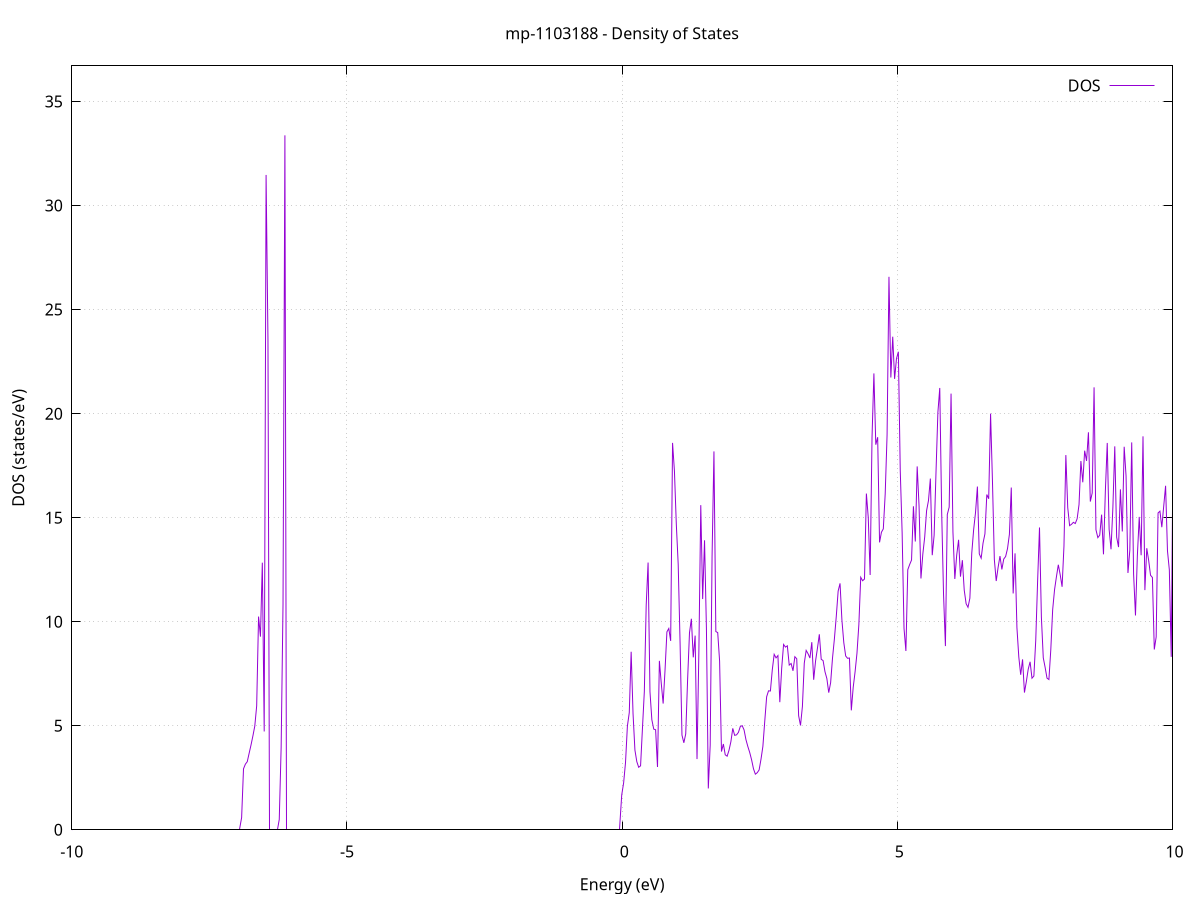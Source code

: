 set title 'mp-1103188 - Density of States'
set xlabel 'Energy (eV)'
set ylabel 'DOS (states/eV)'
set grid
set xrange [-10:10]
set yrange [0:36.714]
set xzeroaxis lt -1
set terminal png size 800,600
set output 'mp-1103188_dos_gnuplot.png'
plot '-' using 1:2 with lines title 'DOS'
-46.885100 0.000000
-46.850900 0.000000
-46.816700 0.000000
-46.782500 0.000000
-46.748400 0.000000
-46.714200 0.000000
-46.680000 0.000000
-46.645800 0.000000
-46.611600 0.000000
-46.577400 0.000000
-46.543200 0.000000
-46.509000 0.000000
-46.474800 0.000000
-46.440600 0.000000
-46.406400 0.000000
-46.372200 0.000000
-46.338000 0.000000
-46.303800 0.000000
-46.269700 0.000000
-46.235500 0.000000
-46.201300 0.000000
-46.167100 0.000000
-46.132900 0.000000
-46.098700 0.000000
-46.064500 0.000000
-46.030300 0.000000
-45.996100 0.000000
-45.961900 0.000000
-45.927700 0.000000
-45.893500 0.000000
-45.859300 0.000000
-45.825200 0.000000
-45.791000 0.000000
-45.756800 0.000000
-45.722600 0.000000
-45.688400 0.000000
-45.654200 0.000000
-45.620000 0.000000
-45.585800 0.000000
-45.551600 0.000000
-45.517400 0.000000
-45.483200 0.000000
-45.449000 0.000000
-45.414800 0.000000
-45.380700 0.000000
-45.346500 0.000000
-45.312300 0.000000
-45.278100 0.000000
-45.243900 0.000000
-45.209700 0.000000
-45.175500 0.000000
-45.141300 0.000000
-45.107100 0.000000
-45.072900 0.000000
-45.038700 0.000000
-45.004500 0.000000
-44.970300 0.000000
-44.936200 0.000000
-44.902000 0.000000
-44.867800 0.000000
-44.833600 0.000000
-44.799400 0.000000
-44.765200 0.000000
-44.731000 0.000000
-44.696800 0.000000
-44.662600 0.000000
-44.628400 0.000000
-44.594200 0.000000
-44.560000 0.000000
-44.525800 0.000000
-44.491600 0.000000
-44.457500 0.000000
-44.423300 0.000000
-44.389100 0.000000
-44.354900 0.000000
-44.320700 0.000000
-44.286500 0.000000
-44.252300 0.000000
-44.218100 0.000000
-44.183900 0.000000
-44.149700 0.000000
-44.115500 0.000000
-44.081300 0.000000
-44.047100 0.000000
-44.013000 0.000000
-43.978800 0.000000
-43.944600 0.000000
-43.910400 0.000000
-43.876200 0.000000
-43.842000 0.000000
-43.807800 0.000000
-43.773600 0.000000
-43.739400 0.000000
-43.705200 0.000000
-43.671000 0.000000
-43.636800 0.000000
-43.602600 0.000000
-43.568500 0.000000
-43.534300 0.000000
-43.500100 0.000000
-43.465900 0.000000
-43.431700 0.000000
-43.397500 0.000000
-43.363300 119.561900
-43.329100 68.329600
-43.294900 0.000000
-43.260700 0.000000
-43.226500 0.000000
-43.192300 0.000000
-43.158100 24.226200
-43.123900 31.358000
-43.089800 51.498300
-43.055600 0.000000
-43.021400 0.000000
-42.987200 62.191600
-42.953000 32.911100
-42.918800 25.164400
-42.884600 0.000000
-42.850400 0.000000
-42.816200 0.000000
-42.782000 0.000000
-42.747800 0.000000
-42.713600 0.000000
-42.679400 0.000000
-42.645300 0.000000
-42.611100 0.000000
-42.576900 0.000000
-42.542700 0.000000
-42.508500 0.000000
-42.474300 0.000000
-42.440100 0.000000
-42.405900 0.000000
-42.371700 0.000000
-42.337500 0.000000
-42.303300 0.000000
-42.269100 0.000000
-42.234900 0.000000
-42.200800 0.000000
-42.166600 0.000000
-42.132400 0.000000
-42.098200 0.000000
-42.064000 0.000000
-42.029800 0.000000
-41.995600 0.000000
-41.961400 0.000000
-41.927200 0.000000
-41.893000 0.000000
-41.858800 0.000000
-41.824600 0.000000
-41.790400 0.000000
-41.756300 0.000000
-41.722100 0.000000
-41.687900 0.000000
-41.653700 0.000000
-41.619500 0.000000
-41.585300 0.000000
-41.551100 0.000000
-41.516900 0.000000
-41.482700 0.000000
-41.448500 0.000000
-41.414300 0.000000
-41.380100 0.000000
-41.345900 0.000000
-41.311700 0.000000
-41.277600 0.000000
-41.243400 0.000000
-41.209200 0.000000
-41.175000 0.000000
-41.140800 0.000000
-41.106600 0.000000
-41.072400 0.000000
-41.038200 0.000000
-41.004000 0.000000
-40.969800 0.000000
-40.935600 0.000000
-40.901400 0.000000
-40.867200 0.000000
-40.833100 0.000000
-40.798900 0.000000
-40.764700 0.000000
-40.730500 0.000000
-40.696300 0.000000
-40.662100 0.000000
-40.627900 0.000000
-40.593700 0.000000
-40.559500 0.000000
-40.525300 0.000000
-40.491100 0.000000
-40.456900 0.000000
-40.422700 0.000000
-40.388600 0.000000
-40.354400 0.000000
-40.320200 0.000000
-40.286000 0.000000
-40.251800 0.000000
-40.217600 0.000000
-40.183400 0.000000
-40.149200 0.000000
-40.115000 0.000000
-40.080800 0.000000
-40.046600 0.000000
-40.012400 0.000000
-39.978200 0.000000
-39.944100 0.000000
-39.909900 0.000000
-39.875700 0.000000
-39.841500 0.000000
-39.807300 0.000000
-39.773100 0.000000
-39.738900 0.000000
-39.704700 0.000000
-39.670500 0.000000
-39.636300 0.000000
-39.602100 0.000000
-39.567900 0.000000
-39.533700 0.000000
-39.499500 0.000000
-39.465400 0.000000
-39.431200 0.000000
-39.397000 0.000000
-39.362800 0.000000
-39.328600 0.000000
-39.294400 0.000000
-39.260200 0.000000
-39.226000 0.000000
-39.191800 0.000000
-39.157600 0.000000
-39.123400 0.000000
-39.089200 0.000000
-39.055000 0.000000
-39.020900 0.000000
-38.986700 0.000000
-38.952500 0.000000
-38.918300 0.000000
-38.884100 0.000000
-38.849900 0.000000
-38.815700 0.000000
-38.781500 0.000000
-38.747300 0.000000
-38.713100 0.000000
-38.678900 0.000000
-38.644700 0.000000
-38.610500 0.000000
-38.576400 0.000000
-38.542200 0.000000
-38.508000 0.000000
-38.473800 0.000000
-38.439600 0.000000
-38.405400 0.000000
-38.371200 0.000000
-38.337000 0.000000
-38.302800 0.000000
-38.268600 0.000000
-38.234400 0.000000
-38.200200 0.000000
-38.166000 0.000000
-38.131900 0.000000
-38.097700 0.000000
-38.063500 0.000000
-38.029300 0.000000
-37.995100 0.000000
-37.960900 0.000000
-37.926700 0.000000
-37.892500 0.000000
-37.858300 0.000000
-37.824100 0.000000
-37.789900 0.000000
-37.755700 0.000000
-37.721500 0.000000
-37.687300 0.000000
-37.653200 0.000000
-37.619000 0.000000
-37.584800 0.000000
-37.550600 0.000000
-37.516400 0.000000
-37.482200 0.000000
-37.448000 0.000000
-37.413800 0.000000
-37.379600 0.000000
-37.345400 0.000000
-37.311200 0.000000
-37.277000 0.000000
-37.242800 0.000000
-37.208700 0.000000
-37.174500 0.000000
-37.140300 0.000000
-37.106100 0.000000
-37.071900 0.000000
-37.037700 0.000000
-37.003500 0.000000
-36.969300 0.000000
-36.935100 0.000000
-36.900900 0.000000
-36.866700 0.000000
-36.832500 0.000000
-36.798300 0.000000
-36.764200 0.000000
-36.730000 0.000000
-36.695800 0.000000
-36.661600 0.000000
-36.627400 0.000000
-36.593200 0.000000
-36.559000 0.000000
-36.524800 0.000000
-36.490600 0.000000
-36.456400 0.000000
-36.422200 0.000000
-36.388000 0.000000
-36.353800 0.000000
-36.319700 0.000000
-36.285500 0.000000
-36.251300 0.000000
-36.217100 0.000000
-36.182900 0.000000
-36.148700 0.000000
-36.114500 0.000000
-36.080300 0.000000
-36.046100 0.000000
-36.011900 0.000000
-35.977700 0.000000
-35.943500 0.000000
-35.909300 0.000000
-35.875100 0.000000
-35.841000 0.000000
-35.806800 0.000000
-35.772600 0.000000
-35.738400 0.000000
-35.704200 0.000000
-35.670000 0.000000
-35.635800 0.000000
-35.601600 0.000000
-35.567400 0.000000
-35.533200 0.000000
-35.499000 0.000000
-35.464800 0.000000
-35.430600 0.000000
-35.396500 0.000000
-35.362300 0.000000
-35.328100 0.000000
-35.293900 0.000000
-35.259700 0.000000
-35.225500 0.000000
-35.191300 0.000000
-35.157100 0.000000
-35.122900 0.000000
-35.088700 0.000000
-35.054500 0.000000
-35.020300 0.000000
-34.986100 0.000000
-34.952000 0.000000
-34.917800 0.000000
-34.883600 0.000000
-34.849400 0.000000
-34.815200 0.000000
-34.781000 0.000000
-34.746800 0.000000
-34.712600 0.000000
-34.678400 0.000000
-34.644200 0.000000
-34.610000 0.000000
-34.575800 0.000000
-34.541600 0.000000
-34.507500 0.000000
-34.473300 0.000000
-34.439100 0.000000
-34.404900 0.000000
-34.370700 0.000000
-34.336500 0.000000
-34.302300 0.000000
-34.268100 0.000000
-34.233900 0.000000
-34.199700 0.000000
-34.165500 0.000000
-34.131300 0.000000
-34.097100 0.000000
-34.062900 0.000000
-34.028800 0.000000
-33.994600 0.000000
-33.960400 0.000000
-33.926200 0.000000
-33.892000 0.000000
-33.857800 0.000000
-33.823600 0.000000
-33.789400 0.000000
-33.755200 0.000000
-33.721000 0.000000
-33.686800 0.000000
-33.652600 0.000000
-33.618400 0.000000
-33.584300 0.000000
-33.550100 0.000000
-33.515900 0.000000
-33.481700 0.000000
-33.447500 0.000000
-33.413300 0.000000
-33.379100 0.000000
-33.344900 0.000000
-33.310700 0.000000
-33.276500 0.000000
-33.242300 0.000000
-33.208100 0.000000
-33.173900 0.000000
-33.139800 0.000000
-33.105600 0.000000
-33.071400 0.000000
-33.037200 0.000000
-33.003000 0.000000
-32.968800 0.000000
-32.934600 0.000000
-32.900400 0.000000
-32.866200 0.000000
-32.832000 0.000000
-32.797800 0.000000
-32.763600 0.000000
-32.729400 0.000000
-32.695200 0.000000
-32.661100 0.000000
-32.626900 0.000000
-32.592700 0.000000
-32.558500 0.000000
-32.524300 0.000000
-32.490100 0.000000
-32.455900 0.000000
-32.421700 0.000000
-32.387500 0.000000
-32.353300 0.000000
-32.319100 0.000000
-32.284900 0.000000
-32.250700 0.000000
-32.216600 0.000000
-32.182400 0.000000
-32.148200 0.000000
-32.114000 0.000000
-32.079800 0.000000
-32.045600 0.000000
-32.011400 0.000000
-31.977200 0.000000
-31.943000 0.000000
-31.908800 0.000000
-31.874600 0.000000
-31.840400 0.000000
-31.806200 0.000000
-31.772100 0.000000
-31.737900 0.000000
-31.703700 0.000000
-31.669500 0.000000
-31.635300 0.000000
-31.601100 0.000000
-31.566900 0.000000
-31.532700 0.000000
-31.498500 0.000000
-31.464300 0.000000
-31.430100 0.000000
-31.395900 0.000000
-31.361700 0.000000
-31.327600 0.000000
-31.293400 0.000000
-31.259200 0.000000
-31.225000 0.000000
-31.190800 0.000000
-31.156600 0.000000
-31.122400 0.000000
-31.088200 0.000000
-31.054000 0.000000
-31.019800 0.000000
-30.985600 0.000000
-30.951400 0.000000
-30.917200 0.000000
-30.883000 0.000000
-30.848900 0.000000
-30.814700 0.000000
-30.780500 0.000000
-30.746300 0.000000
-30.712100 0.000000
-30.677900 0.000000
-30.643700 0.000000
-30.609500 0.000000
-30.575300 0.000000
-30.541100 0.000000
-30.506900 0.000000
-30.472700 0.000000
-30.438500 0.000000
-30.404400 0.000000
-30.370200 0.000000
-30.336000 0.000000
-30.301800 0.000000
-30.267600 0.000000
-30.233400 0.000000
-30.199200 0.000000
-30.165000 0.000000
-30.130800 0.000000
-30.096600 0.000000
-30.062400 0.000000
-30.028200 0.000000
-29.994000 0.000000
-29.959900 0.000000
-29.925700 0.000000
-29.891500 0.000000
-29.857300 0.000000
-29.823100 0.000000
-29.788900 0.000000
-29.754700 0.000000
-29.720500 0.000000
-29.686300 0.000000
-29.652100 0.000000
-29.617900 0.000000
-29.583700 0.000000
-29.549500 0.000000
-29.515400 0.000000
-29.481200 0.000000
-29.447000 0.000000
-29.412800 0.000000
-29.378600 0.000000
-29.344400 0.000000
-29.310200 0.000000
-29.276000 0.000000
-29.241800 0.000000
-29.207600 0.000000
-29.173400 0.000000
-29.139200 0.000000
-29.105000 0.000000
-29.070800 0.000000
-29.036700 0.000000
-29.002500 0.000000
-28.968300 0.000000
-28.934100 0.000000
-28.899900 0.000000
-28.865700 0.000000
-28.831500 0.000000
-28.797300 0.000000
-28.763100 0.000000
-28.728900 0.000000
-28.694700 0.000000
-28.660500 0.000000
-28.626300 0.000000
-28.592200 0.000000
-28.558000 0.000000
-28.523800 0.000000
-28.489600 0.000000
-28.455400 0.000000
-28.421200 0.000000
-28.387000 0.000000
-28.352800 0.000000
-28.318600 0.000000
-28.284400 0.000000
-28.250200 0.000000
-28.216000 0.000000
-28.181800 0.000000
-28.147700 0.000000
-28.113500 0.000000
-28.079300 0.000000
-28.045100 0.000000
-28.010900 0.000000
-27.976700 0.000000
-27.942500 0.000000
-27.908300 0.000000
-27.874100 0.000000
-27.839900 0.000000
-27.805700 0.000000
-27.771500 0.000000
-27.737300 0.000000
-27.703200 0.000000
-27.669000 0.000000
-27.634800 0.000000
-27.600600 0.000000
-27.566400 0.000000
-27.532200 0.000000
-27.498000 0.000000
-27.463800 0.000000
-27.429600 0.000000
-27.395400 0.000000
-27.361200 0.000000
-27.327000 0.000000
-27.292800 0.000000
-27.258600 0.000000
-27.224500 0.000000
-27.190300 0.000000
-27.156100 0.000000
-27.121900 0.000000
-27.087700 0.000000
-27.053500 0.000000
-27.019300 0.000000
-26.985100 0.000000
-26.950900 0.000000
-26.916700 0.000000
-26.882500 0.000000
-26.848300 0.000000
-26.814100 0.000000
-26.780000 0.000000
-26.745800 0.000000
-26.711600 0.000000
-26.677400 0.000000
-26.643200 0.000000
-26.609000 0.000000
-26.574800 0.000000
-26.540600 0.000000
-26.506400 0.000000
-26.472200 0.000000
-26.438000 0.000000
-26.403800 0.000000
-26.369600 0.000000
-26.335500 0.000000
-26.301300 0.000000
-26.267100 0.000000
-26.232900 0.000000
-26.198700 0.000000
-26.164500 0.000000
-26.130300 0.000000
-26.096100 0.000000
-26.061900 0.000000
-26.027700 0.000000
-25.993500 0.000000
-25.959300 0.000000
-25.925100 0.000000
-25.891000 0.000000
-25.856800 0.000000
-25.822600 0.000000
-25.788400 0.000000
-25.754200 0.000000
-25.720000 0.000000
-25.685800 0.000000
-25.651600 0.000000
-25.617400 0.000000
-25.583200 0.000000
-25.549000 0.000000
-25.514800 0.000000
-25.480600 0.000000
-25.446400 0.000000
-25.412300 0.000000
-25.378100 0.000000
-25.343900 0.000000
-25.309700 0.000000
-25.275500 0.000000
-25.241300 0.000000
-25.207100 0.000000
-25.172900 0.000000
-25.138700 0.000000
-25.104500 0.000000
-25.070300 0.000000
-25.036100 0.000000
-25.001900 0.000000
-24.967800 0.000000
-24.933600 0.000000
-24.899400 0.000000
-24.865200 0.000000
-24.831000 0.000000
-24.796800 0.000000
-24.762600 0.000000
-24.728400 0.000000
-24.694200 0.000000
-24.660000 0.000000
-24.625800 0.000000
-24.591600 0.000000
-24.557400 0.000000
-24.523300 0.000000
-24.489100 0.000000
-24.454900 0.000000
-24.420700 0.000000
-24.386500 0.000000
-24.352300 0.000000
-24.318100 0.000000
-24.283900 0.000000
-24.249700 0.000000
-24.215500 0.000000
-24.181300 0.000000
-24.147100 0.000000
-24.112900 0.000000
-24.078800 0.000000
-24.044600 0.000000
-24.010400 0.000000
-23.976200 0.000000
-23.942000 0.000000
-23.907800 0.000000
-23.873600 0.000000
-23.839400 0.000000
-23.805200 0.000000
-23.771000 0.000000
-23.736800 0.000000
-23.702600 0.000000
-23.668400 0.000000
-23.634200 0.000000
-23.600100 0.000000
-23.565900 0.000000
-23.531700 0.000000
-23.497500 0.000000
-23.463300 0.000000
-23.429100 0.000000
-23.394900 0.000000
-23.360700 0.000000
-23.326500 0.000000
-23.292300 0.000000
-23.258100 0.000000
-23.223900 0.000000
-23.189700 0.000000
-23.155600 0.000000
-23.121400 0.000000
-23.087200 0.000000
-23.053000 0.000000
-23.018800 0.000000
-22.984600 0.000000
-22.950400 0.000000
-22.916200 0.000000
-22.882000 0.000000
-22.847800 0.000000
-22.813600 0.000000
-22.779400 0.000000
-22.745200 0.000000
-22.711100 0.000000
-22.676900 0.000000
-22.642700 0.000000
-22.608500 0.000000
-22.574300 0.000000
-22.540100 0.000000
-22.505900 0.000000
-22.471700 0.000000
-22.437500 0.000000
-22.403300 0.000000
-22.369100 0.159600
-22.334900 2.262500
-22.300700 3.076600
-22.266500 4.264800
-22.232400 6.214400
-22.198200 6.808500
-22.164000 8.703900
-22.129800 11.222000
-22.095600 51.740100
-22.061400 52.054700
-22.027200 21.101600
-21.993000 14.823600
-21.958800 9.213600
-21.924600 7.889300
-21.890400 4.238800
-21.856200 9.863800
-21.822000 28.681700
-21.787900 16.188600
-21.753700 6.171300
-21.719500 34.748600
-21.685300 98.273000
-21.651100 54.102400
-21.616900 49.711700
-21.582700 61.328300
-21.548500 18.428900
-21.514300 19.731300
-21.480100 39.430600
-21.445900 27.019700
-21.411700 60.687200
-21.377500 44.921000
-21.343400 29.528100
-21.309200 1.860900
-21.275000 4.976300
-21.240800 10.109000
-21.206600 36.399500
-21.172400 36.607000
-21.138200 38.791100
-21.104000 53.150200
-21.069800 96.543500
-21.035600 105.735700
-21.001400 42.575600
-20.967200 32.243200
-20.933000 21.500900
-20.898900 18.331300
-20.864700 19.771300
-20.830500 6.209100
-20.796300 5.967900
-20.762100 5.707200
-20.727900 5.134000
-20.693700 4.544600
-20.659500 4.040400
-20.625300 3.883600
-20.591100 14.777300
-20.556900 19.052400
-20.522700 40.725400
-20.488500 28.830900
-20.454300 16.117600
-20.420200 0.000000
-20.386000 0.000000
-20.351800 0.000000
-20.317600 0.000000
-20.283400 0.000000
-20.249200 0.000000
-20.215000 0.000000
-20.180800 0.000000
-20.146600 0.000000
-20.112400 0.000000
-20.078200 0.000000
-20.044000 0.000000
-20.009800 0.000000
-19.975700 0.000000
-19.941500 0.000000
-19.907300 0.000000
-19.873100 0.000000
-19.838900 0.000000
-19.804700 0.000000
-19.770500 0.000000
-19.736300 0.000000
-19.702100 0.000000
-19.667900 0.000000
-19.633700 0.000000
-19.599500 0.000000
-19.565300 0.000000
-19.531200 0.000000
-19.497000 0.000000
-19.462800 0.000000
-19.428600 0.000000
-19.394400 0.000000
-19.360200 0.000000
-19.326000 0.000000
-19.291800 0.000000
-19.257600 0.000000
-19.223400 0.000000
-19.189200 0.000000
-19.155000 0.000000
-19.120800 0.000000
-19.086700 0.000000
-19.052500 0.000000
-19.018300 0.000000
-18.984100 0.000000
-18.949900 0.000000
-18.915700 0.000000
-18.881500 0.000000
-18.847300 0.000000
-18.813100 0.000000
-18.778900 0.000000
-18.744700 0.000000
-18.710500 0.000000
-18.676300 0.000000
-18.642100 0.000000
-18.608000 0.000000
-18.573800 0.000000
-18.539600 0.000000
-18.505400 0.000000
-18.471200 0.000000
-18.437000 0.000000
-18.402800 0.000000
-18.368600 0.000000
-18.334400 0.000000
-18.300200 0.000000
-18.266000 0.000000
-18.231800 0.000000
-18.197600 0.000000
-18.163500 0.000000
-18.129300 0.000000
-18.095100 0.000000
-18.060900 0.000000
-18.026700 0.000000
-17.992500 0.000000
-17.958300 0.000000
-17.924100 0.000000
-17.889900 0.000000
-17.855700 0.000000
-17.821500 0.000000
-17.787300 0.000000
-17.753100 0.000000
-17.719000 0.000000
-17.684800 0.000000
-17.650600 0.000000
-17.616400 0.000000
-17.582200 0.000000
-17.548000 0.000000
-17.513800 0.000000
-17.479600 0.000000
-17.445400 0.000000
-17.411200 0.000000
-17.377000 0.000000
-17.342800 0.000000
-17.308600 0.000000
-17.274500 0.000000
-17.240300 0.000000
-17.206100 0.000000
-17.171900 0.000000
-17.137700 0.000000
-17.103500 0.000000
-17.069300 0.000000
-17.035100 0.000000
-17.000900 0.000000
-16.966700 0.000000
-16.932500 0.000000
-16.898300 0.000000
-16.864100 0.000000
-16.829900 0.000000
-16.795800 0.000000
-16.761600 0.000000
-16.727400 0.000000
-16.693200 0.000000
-16.659000 0.000000
-16.624800 0.000000
-16.590600 0.000000
-16.556400 0.000000
-16.522200 0.000000
-16.488000 0.000000
-16.453800 0.000000
-16.419600 0.000000
-16.385400 0.000000
-16.351300 0.000000
-16.317100 0.000000
-16.282900 0.000000
-16.248700 0.000000
-16.214500 0.000000
-16.180300 0.000000
-16.146100 0.000000
-16.111900 0.000000
-16.077700 0.000000
-16.043500 0.000000
-16.009300 0.000000
-15.975100 0.000000
-15.940900 0.000000
-15.906800 0.000000
-15.872600 0.000000
-15.838400 0.000000
-15.804200 0.000000
-15.770000 0.000000
-15.735800 0.000000
-15.701600 0.000000
-15.667400 0.000000
-15.633200 0.000000
-15.599000 0.000000
-15.564800 0.000000
-15.530600 0.000000
-15.496400 0.000000
-15.462300 0.000000
-15.428100 0.000000
-15.393900 0.000000
-15.359700 0.000000
-15.325500 0.000000
-15.291300 0.000000
-15.257100 0.000000
-15.222900 0.000000
-15.188700 0.000000
-15.154500 0.000000
-15.120300 0.000000
-15.086100 0.000000
-15.051900 0.000000
-15.017700 0.000000
-14.983600 0.000000
-14.949400 0.000000
-14.915200 0.000000
-14.881000 0.000000
-14.846800 0.000000
-14.812600 0.000000
-14.778400 0.000000
-14.744200 0.000000
-14.710000 0.000000
-14.675800 0.000000
-14.641600 0.000000
-14.607400 0.000000
-14.573200 0.000000
-14.539100 0.000000
-14.504900 0.000000
-14.470700 0.000000
-14.436500 0.000000
-14.402300 0.000000
-14.368100 0.000000
-14.333900 0.000000
-14.299700 0.000000
-14.265500 0.000000
-14.231300 0.000000
-14.197100 0.000000
-14.162900 0.000000
-14.128700 0.000000
-14.094600 0.000000
-14.060400 0.000000
-14.026200 0.000000
-13.992000 0.000000
-13.957800 0.000000
-13.923600 0.000000
-13.889400 0.000000
-13.855200 0.000000
-13.821000 0.000000
-13.786800 0.000000
-13.752600 0.000000
-13.718400 0.000000
-13.684200 0.000000
-13.650100 0.000000
-13.615900 0.000000
-13.581700 0.000000
-13.547500 0.000000
-13.513300 0.000000
-13.479100 0.000000
-13.444900 0.000000
-13.410700 0.000000
-13.376500 0.000000
-13.342300 0.000000
-13.308100 0.000000
-13.273900 0.000000
-13.239700 0.000000
-13.205500 0.000000
-13.171400 0.000000
-13.137200 0.000000
-13.103000 0.000000
-13.068800 0.000000
-13.034600 0.000000
-13.000400 0.000000
-12.966200 0.000000
-12.932000 0.000000
-12.897800 0.000000
-12.863600 0.000000
-12.829400 0.000000
-12.795200 0.000000
-12.761000 0.000000
-12.726900 0.000000
-12.692700 0.000000
-12.658500 0.000000
-12.624300 0.000000
-12.590100 0.000000
-12.555900 0.000000
-12.521700 0.000000
-12.487500 0.000000
-12.453300 0.000000
-12.419100 0.000000
-12.384900 0.000000
-12.350700 0.000000
-12.316500 0.000000
-12.282400 0.000000
-12.248200 0.000000
-12.214000 0.000000
-12.179800 0.000000
-12.145600 0.000000
-12.111400 0.000000
-12.077200 0.000000
-12.043000 0.000000
-12.008800 0.000000
-11.974600 0.000000
-11.940400 0.000000
-11.906200 0.000000
-11.872000 0.000000
-11.837800 0.000000
-11.803700 0.000000
-11.769500 0.000000
-11.735300 0.000000
-11.701100 0.000000
-11.666900 0.000000
-11.632700 0.000000
-11.598500 0.000000
-11.564300 0.000000
-11.530100 0.000000
-11.495900 0.000000
-11.461700 0.000000
-11.427500 0.000000
-11.393300 0.000000
-11.359200 0.000000
-11.325000 0.000000
-11.290800 0.000000
-11.256600 0.000000
-11.222400 0.000000
-11.188200 0.000000
-11.154000 0.000000
-11.119800 0.000000
-11.085600 0.000000
-11.051400 0.000000
-11.017200 0.000000
-10.983000 0.000000
-10.948800 0.000000
-10.914700 0.000000
-10.880500 0.000000
-10.846300 0.000000
-10.812100 0.000000
-10.777900 0.000000
-10.743700 0.000000
-10.709500 0.000000
-10.675300 0.000000
-10.641100 0.000000
-10.606900 0.000000
-10.572700 0.000000
-10.538500 0.000000
-10.504300 0.000000
-10.470200 0.000000
-10.436000 0.000000
-10.401800 0.000000
-10.367600 0.000000
-10.333400 0.000000
-10.299200 0.000000
-10.265000 0.000000
-10.230800 0.000000
-10.196600 0.000000
-10.162400 0.000000
-10.128200 0.000000
-10.094000 0.000000
-10.059800 0.000000
-10.025600 0.000000
-9.991500 0.000000
-9.957300 0.000000
-9.923100 0.000000
-9.888900 0.000000
-9.854700 0.000000
-9.820500 0.000000
-9.786300 0.000000
-9.752100 0.000000
-9.717900 0.000000
-9.683700 0.000000
-9.649500 0.000000
-9.615300 0.000000
-9.581100 0.000000
-9.547000 0.000000
-9.512800 0.000000
-9.478600 0.000000
-9.444400 0.000000
-9.410200 0.000000
-9.376000 0.000000
-9.341800 0.000000
-9.307600 0.000000
-9.273400 0.000000
-9.239200 0.000000
-9.205000 0.000000
-9.170800 0.000000
-9.136600 0.000000
-9.102500 0.000000
-9.068300 0.000000
-9.034100 0.000000
-8.999900 0.000000
-8.965700 0.000000
-8.931500 0.000000
-8.897300 0.000000
-8.863100 0.000000
-8.828900 0.000000
-8.794700 0.000000
-8.760500 0.000000
-8.726300 0.000000
-8.692100 0.000000
-8.658000 0.000000
-8.623800 0.000000
-8.589600 0.000000
-8.555400 0.000000
-8.521200 0.000000
-8.487000 0.000000
-8.452800 0.000000
-8.418600 0.000000
-8.384400 0.000000
-8.350200 0.000000
-8.316000 0.000000
-8.281800 0.000000
-8.247600 0.000000
-8.213400 0.000000
-8.179300 0.000000
-8.145100 0.000000
-8.110900 0.000000
-8.076700 0.000000
-8.042500 0.000000
-8.008300 0.000000
-7.974100 0.000000
-7.939900 0.000000
-7.905700 0.000000
-7.871500 0.000000
-7.837300 0.000000
-7.803100 0.000000
-7.768900 0.000000
-7.734800 0.000000
-7.700600 0.000000
-7.666400 0.000000
-7.632200 0.000000
-7.598000 0.000000
-7.563800 0.000000
-7.529600 0.000000
-7.495400 0.000000
-7.461200 0.000000
-7.427000 0.000000
-7.392800 0.000000
-7.358600 0.000000
-7.324400 0.000000
-7.290300 0.000000
-7.256100 0.000000
-7.221900 0.000000
-7.187700 0.000000
-7.153500 0.000000
-7.119300 0.000000
-7.085100 0.000000
-7.050900 0.000000
-7.016700 0.000000
-6.982500 0.000000
-6.948300 0.000000
-6.914100 0.587900
-6.879900 2.930500
-6.845800 3.153400
-6.811600 3.273100
-6.777400 3.679000
-6.743200 4.079900
-6.709000 4.513500
-6.674800 4.986600
-6.640600 5.955000
-6.606400 10.247700
-6.572200 9.282700
-6.538000 12.837800
-6.503800 4.725900
-6.469600 31.473100
-6.435400 23.532800
-6.401200 0.000000
-6.367100 0.000000
-6.332900 0.000000
-6.298700 0.000000
-6.264500 0.000000
-6.230300 0.492100
-6.196100 3.952400
-6.161900 10.838600
-6.127700 33.376000
-6.093500 0.000000
-6.059300 0.000000
-6.025100 0.000000
-5.990900 0.000000
-5.956700 0.000000
-5.922600 0.000000
-5.888400 0.000000
-5.854200 0.000000
-5.820000 0.000000
-5.785800 0.000000
-5.751600 0.000000
-5.717400 0.000000
-5.683200 0.000000
-5.649000 0.000000
-5.614800 0.000000
-5.580600 0.000000
-5.546400 0.000000
-5.512200 0.000000
-5.478100 0.000000
-5.443900 0.000000
-5.409700 0.000000
-5.375500 0.000000
-5.341300 0.000000
-5.307100 0.000000
-5.272900 0.000000
-5.238700 0.000000
-5.204500 0.000000
-5.170300 0.000000
-5.136100 0.000000
-5.101900 0.000000
-5.067700 0.000000
-5.033600 0.000000
-4.999400 0.000000
-4.965200 0.000000
-4.931000 0.000000
-4.896800 0.000000
-4.862600 0.000000
-4.828400 0.000000
-4.794200 0.000000
-4.760000 0.000000
-4.725800 0.000000
-4.691600 0.000000
-4.657400 0.000000
-4.623200 0.000000
-4.589000 0.000000
-4.554900 0.000000
-4.520700 0.000000
-4.486500 0.000000
-4.452300 0.000000
-4.418100 0.000000
-4.383900 0.000000
-4.349700 0.000000
-4.315500 0.000000
-4.281300 0.000000
-4.247100 0.000000
-4.212900 0.000000
-4.178700 0.000000
-4.144500 0.000000
-4.110400 0.000000
-4.076200 0.000000
-4.042000 0.000000
-4.007800 0.000000
-3.973600 0.000000
-3.939400 0.000000
-3.905200 0.000000
-3.871000 0.000000
-3.836800 0.000000
-3.802600 0.000000
-3.768400 0.000000
-3.734200 0.000000
-3.700000 0.000000
-3.665900 0.000000
-3.631700 0.000000
-3.597500 0.000000
-3.563300 0.000000
-3.529100 0.000000
-3.494900 0.000000
-3.460700 0.000000
-3.426500 0.000000
-3.392300 0.000000
-3.358100 0.000000
-3.323900 0.000000
-3.289700 0.000000
-3.255500 0.000000
-3.221400 0.000000
-3.187200 0.000000
-3.153000 0.000000
-3.118800 0.000000
-3.084600 0.000000
-3.050400 0.000000
-3.016200 0.000000
-2.982000 0.000000
-2.947800 0.000000
-2.913600 0.000000
-2.879400 0.000000
-2.845200 0.000000
-2.811000 0.000000
-2.776800 0.000000
-2.742700 0.000000
-2.708500 0.000000
-2.674300 0.000000
-2.640100 0.000000
-2.605900 0.000000
-2.571700 0.000000
-2.537500 0.000000
-2.503300 0.000000
-2.469100 0.000000
-2.434900 0.000000
-2.400700 0.000000
-2.366500 0.000000
-2.332300 0.000000
-2.298200 0.000000
-2.264000 0.000000
-2.229800 0.000000
-2.195600 0.000000
-2.161400 0.000000
-2.127200 0.000000
-2.093000 0.000000
-2.058800 0.000000
-2.024600 0.000000
-1.990400 0.000000
-1.956200 0.000000
-1.922000 0.000000
-1.887800 0.000000
-1.853700 0.000000
-1.819500 0.000000
-1.785300 0.000000
-1.751100 0.000000
-1.716900 0.000000
-1.682700 0.000000
-1.648500 0.000000
-1.614300 0.000000
-1.580100 0.000000
-1.545900 0.000000
-1.511700 0.000000
-1.477500 0.000000
-1.443300 0.000000
-1.409100 0.000000
-1.375000 0.000000
-1.340800 0.000000
-1.306600 0.000000
-1.272400 0.000000
-1.238200 0.000000
-1.204000 0.000000
-1.169800 0.000000
-1.135600 0.000000
-1.101400 0.000000
-1.067200 0.000000
-1.033000 0.000000
-0.998800 0.000000
-0.964600 0.000000
-0.930500 0.000000
-0.896300 0.000000
-0.862100 0.000000
-0.827900 0.000000
-0.793700 0.000000
-0.759500 0.000000
-0.725300 0.000000
-0.691100 0.000000
-0.656900 0.000000
-0.622700 0.000000
-0.588500 0.000000
-0.554300 0.000000
-0.520100 0.000000
-0.486000 0.000000
-0.451800 0.000000
-0.417600 0.000000
-0.383400 0.000000
-0.349200 0.000000
-0.315000 0.000000
-0.280800 0.000000
-0.246600 0.000000
-0.212400 0.000000
-0.178200 0.000000
-0.144000 0.000000
-0.109800 0.000000
-0.075600 0.000000
-0.041500 0.000000
-0.007300 1.681800
0.026900 2.251500
0.061100 3.225700
0.095300 4.980100
0.129500 5.629100
0.163700 8.555300
0.197900 5.585800
0.232100 3.831300
0.266300 3.276100
0.300500 3.003400
0.334700 3.073100
0.368900 4.869100
0.403100 6.636400
0.437200 10.803000
0.471400 12.842500
0.505600 6.636900
0.539800 5.286100
0.574000 4.837900
0.608200 4.807000
0.642400 3.017600
0.676600 8.118800
0.710800 7.036400
0.745000 6.065800
0.779200 7.663600
0.813400 9.511200
0.847600 9.673700
0.881700 9.077500
0.915900 18.593800
0.950100 17.243200
0.984300 14.678600
1.018500 12.760200
1.052700 8.977700
1.086900 4.552400
1.121100 4.180300
1.155300 4.608900
1.189500 7.217200
1.223700 9.468100
1.257900 10.142100
1.292100 8.286500
1.326200 9.330500
1.360400 3.398000
1.394600 8.646000
1.428800 15.601400
1.463000 11.090000
1.497200 13.913100
1.531400 9.656800
1.565600 1.987400
1.599800 4.064100
1.634000 13.142300
1.668200 18.185800
1.702400 9.527000
1.736600 9.477200
1.770700 8.109300
1.804900 3.759300
1.839100 4.122500
1.873300 3.603200
1.907500 3.536200
1.941700 3.821600
1.975900 4.234200
2.010100 4.874200
2.044300 4.539100
2.078500 4.561900
2.112700 4.681600
2.146900 4.962900
2.181100 5.004900
2.215300 4.801100
2.249400 4.333700
2.283600 4.004100
2.317800 3.716000
2.352000 3.364800
2.386200 2.933100
2.420400 2.673000
2.454600 2.742500
2.488800 2.875800
2.523000 3.390100
2.557200 4.006600
2.591400 5.221500
2.625600 6.392700
2.659800 6.678400
2.693900 6.669800
2.728100 7.686700
2.762300 8.432600
2.796500 8.261700
2.830700 8.372000
2.864900 6.133400
2.899100 7.768300
2.933300 8.907400
2.967500 8.780400
3.001700 8.841200
3.035900 7.915800
3.070100 7.991200
3.104300 7.639600
3.138400 8.317400
3.172600 8.218200
3.206800 5.482000
3.241000 5.015700
3.275200 5.919500
3.309400 8.009600
3.343600 8.620600
3.377800 8.461300
3.412000 8.253500
3.446200 9.017000
3.480400 7.209700
3.514600 8.116400
3.548800 8.728000
3.582900 9.395300
3.617100 8.196000
3.651300 8.130100
3.685500 7.596700
3.719700 7.269000
3.753900 6.591500
3.788100 7.067400
3.822300 8.251500
3.856500 9.171600
3.890700 10.251200
3.924900 11.474200
3.959100 11.842800
3.993300 10.077700
4.027500 8.994100
4.061600 8.353000
4.095800 8.240800
4.130000 8.254800
4.164200 5.740000
4.198400 6.844000
4.232600 7.594200
4.266800 8.484500
4.301000 9.861300
4.335200 12.134800
4.369400 11.969700
4.403600 12.050700
4.437800 16.158200
4.472000 15.001100
4.506100 12.244700
4.540300 18.845300
4.574500 21.932300
4.608700 18.507100
4.642900 18.866100
4.677100 13.812900
4.711300 14.300100
4.745500 14.461400
4.779700 16.138000
4.813900 18.974200
4.848100 26.574900
4.882300 21.736000
4.916500 23.698800
4.950600 21.669600
4.984800 22.647400
5.019000 22.974300
5.053200 17.274300
5.087400 14.282600
5.121600 9.683100
5.155800 8.593100
5.190000 12.499100
5.224200 12.747800
5.258400 12.964200
5.292600 15.547800
5.326800 13.855000
5.361000 17.463400
5.395100 15.538100
5.429300 12.077600
5.463500 13.252800
5.497700 14.075400
5.531900 15.337600
5.566100 15.823600
5.600300 16.879200
5.634500 13.196600
5.668700 14.152300
5.702900 17.188400
5.737100 20.057400
5.771300 21.233500
5.805500 15.321200
5.839700 11.325900
5.873800 8.828300
5.908000 15.149200
5.942200 15.508300
5.976400 20.963700
6.010600 14.319000
6.044800 12.053300
6.079000 13.199100
6.113200 13.936000
6.147400 12.165400
6.181600 12.956800
6.215800 11.517900
6.250000 10.865500
6.284200 10.691500
6.318300 11.130600
6.352500 13.290900
6.386700 14.422100
6.420900 15.248800
6.455100 16.494900
6.489300 13.260000
6.523500 13.052300
6.557700 13.780700
6.591900 14.222100
6.626100 16.111700
6.660300 15.908200
6.694500 20.001000
6.728700 16.743500
6.762800 12.991900
6.797000 11.955500
6.831200 12.609800
6.865400 13.155200
6.899600 12.511400
6.933800 13.012300
6.968000 13.134100
7.002200 13.514200
7.036400 14.198200
7.070600 16.447500
7.104800 11.357600
7.139000 13.285100
7.173200 9.717500
7.207300 8.305000
7.241500 7.449500
7.275700 8.188900
7.309900 6.594300
7.344100 7.118600
7.378300 7.717600
7.412500 8.073600
7.446700 7.283800
7.480900 7.388200
7.515100 9.098600
7.549300 11.964400
7.583500 14.527200
7.617700 10.214100
7.651900 8.267100
7.686000 7.799300
7.720200 7.285600
7.754400 7.221700
7.788600 8.651100
7.822800 10.582400
7.857000 11.538900
7.891200 12.163600
7.925400 12.738300
7.959600 12.255900
7.993800 11.678200
8.028000 13.633600
8.062200 18.009600
8.096400 15.485300
8.130500 14.618100
8.164700 14.679900
8.198900 14.776400
8.233100 14.718800
8.267300 14.947600
8.301500 15.629400
8.335700 17.721300
8.369900 16.701200
8.404100 18.220200
8.438300 17.728500
8.472500 19.102500
8.506700 15.774100
8.540900 16.184100
8.575000 21.263800
8.609200 14.422500
8.643400 14.040200
8.677600 14.158700
8.711800 15.146900
8.746000 13.239000
8.780200 16.290100
8.814400 18.591500
8.848600 14.437600
8.882800 13.481100
8.917000 15.506000
8.951200 18.426800
8.985400 14.063900
9.019600 13.586600
9.053700 16.362200
9.087900 14.338400
9.122100 18.408100
9.156300 16.999600
9.190500 12.341200
9.224700 13.439100
9.258900 18.617800
9.293100 12.292900
9.327300 10.299400
9.361500 13.174200
9.395700 15.038800
9.429900 13.192900
9.464100 18.908900
9.498200 11.518000
9.532400 13.530900
9.566600 12.952700
9.600800 12.233400
9.635000 12.126300
9.669200 8.664900
9.703400 9.268000
9.737600 15.226700
9.771800 15.311700
9.806000 14.542800
9.840200 15.546800
9.874400 16.532400
9.908600 13.410100
9.942700 12.490200
9.976900 8.311000
10.011100 18.821700
10.045300 13.676800
10.079500 11.153000
10.113700 9.630500
10.147900 8.733300
10.182100 7.505800
10.216300 7.406700
10.250500 8.027100
10.284700 7.443100
10.318900 7.382400
10.353100 8.586700
10.387200 5.654300
10.421400 8.965500
10.455600 8.239100
10.489800 8.174300
10.524000 8.558000
10.558200 7.020400
10.592400 5.933400
10.626600 4.489000
10.660800 5.459100
10.695000 8.725500
10.729200 16.164200
10.763400 15.780800
10.797600 6.321100
10.831800 3.394400
10.865900 4.489800
10.900100 6.012900
10.934300 6.715200
10.968500 9.745100
11.002700 10.974700
11.036900 5.825100
11.071100 4.896400
11.105300 3.626300
11.139500 2.609300
11.173700 2.542400
11.207900 2.864700
11.242100 4.241600
11.276300 5.888100
11.310400 6.310000
11.344600 6.839200
11.378800 5.863600
11.413000 4.910800
11.447200 6.522000
11.481400 6.571400
11.515600 7.393700
11.549800 7.904700
11.584000 8.368200
11.618200 8.016700
11.652400 7.285500
11.686600 6.633700
11.720800 5.968500
11.754900 6.022800
11.789100 5.260800
11.823300 4.571000
11.857500 4.102800
11.891700 3.906800
11.925900 3.780800
11.960100 3.749000
11.994300 3.443100
12.028500 3.101800
12.062700 2.676400
12.096900 2.587000
12.131100 3.144300
12.165300 4.411600
12.199400 6.083400
12.233600 8.142500
12.267800 9.930400
12.302000 12.656800
12.336200 10.476200
12.370400 11.478100
12.404600 11.852000
12.438800 11.201800
12.473000 10.285900
12.507200 10.222500
12.541400 10.278600
12.575600 10.233000
12.609800 10.194700
12.644000 12.250000
12.678100 7.907200
12.712300 4.942500
12.746500 7.690200
12.780700 9.668300
12.814900 9.782800
12.849100 11.440400
12.883300 10.174100
12.917500 7.251800
12.951700 6.289100
12.985900 4.884100
13.020100 4.709900
13.054300 6.618700
13.088500 6.876000
13.122600 6.898000
13.156800 6.549300
13.191000 6.287100
13.225200 6.035400
13.259400 6.081600
13.293600 7.977400
13.327800 8.842000
13.362000 7.628900
13.396200 6.732300
13.430400 6.120000
13.464600 5.872000
13.498800 5.553200
13.533000 4.968600
13.567100 6.708300
13.601300 9.900000
13.635500 9.951900
13.669700 10.491900
13.703900 8.503000
13.738100 7.566400
13.772300 10.855000
13.806500 9.263000
13.840700 9.012100
13.874900 8.713900
13.909100 8.588500
13.943300 6.950900
13.977500 5.845500
14.011600 5.410500
14.045800 5.485300
14.080000 6.613000
14.114200 7.985900
14.148400 8.567700
14.182600 8.872000
14.216800 9.006600
14.251000 6.546300
14.285200 5.409300
14.319400 5.605200
14.353600 5.776500
14.387800 6.815300
14.422000 7.211100
14.456200 7.359700
14.490300 7.024300
14.524500 7.082100
14.558700 6.658600
14.592900 5.930900
14.627100 5.380900
14.661300 6.048900
14.695500 6.455500
14.729700 7.035300
14.763900 8.181700
14.798100 9.160100
14.832300 10.066300
14.866500 9.421500
14.900700 8.189100
14.934800 7.524700
14.969000 6.403700
15.003200 7.354600
15.037400 8.205600
15.071600 8.894600
15.105800 9.509000
15.140000 7.781500
15.174200 6.635800
15.208400 6.591500
15.242600 6.814200
15.276800 7.283700
15.311000 9.196500
15.345200 12.993200
15.379300 8.591600
15.413500 6.059100
15.447700 5.262500
15.481900 4.831700
15.516100 5.039100
15.550300 5.969200
15.584500 7.487400
15.618700 8.242100
15.652900 8.433500
15.687100 10.979000
15.721300 9.706700
15.755500 10.483000
15.789700 10.753400
15.823800 11.741100
15.858000 9.969900
15.892200 8.674300
15.926400 8.078700
15.960600 6.663500
15.994800 6.994300
16.029000 8.967200
16.063200 10.976700
16.097400 10.547100
16.131600 7.687800
16.165800 5.985800
16.200000 4.029300
16.234200 5.848400
16.268400 7.169200
16.302500 8.303400
16.336700 8.659300
16.370900 8.593600
16.405100 7.616100
16.439300 7.451800
16.473500 8.067600
16.507700 10.539100
16.541900 12.568000
16.576100 13.036900
16.610300 12.273600
16.644500 11.528100
16.678700 10.528700
16.712900 9.920200
16.747000 11.214700
16.781200 11.334400
16.815400 11.492000
16.849600 11.349500
16.883800 9.731200
16.918000 8.902600
16.952200 8.083100
16.986400 9.123900
17.020600 9.302800
17.054800 7.934800
17.089000 9.745500
17.123200 8.678200
17.157400 9.115300
17.191500 8.984700
17.225700 10.127100
17.259900 9.200200
17.294100 10.862500
17.328300 14.433100
17.362500 12.657800
17.396700 9.120700
17.430900 7.845000
17.465100 9.625000
17.499300 11.553700
17.533500 11.330900
17.567700 8.977400
17.601900 9.071600
17.636100 10.376400
17.670200 9.012100
17.704400 8.911400
17.738600 8.800900
17.772800 7.817900
17.807000 8.735800
17.841200 15.254100
17.875400 11.172000
17.909600 9.014200
17.943800 7.339300
17.978000 12.608600
18.012200 10.460000
18.046400 7.505200
18.080600 5.883600
18.114700 4.648500
18.148900 3.724800
18.183100 1.784400
18.217300 0.865700
18.251500 0.373700
18.285700 0.157300
18.319900 0.047400
18.354100 0.008700
18.388300 0.000100
18.422500 0.000000
18.456700 0.000000
18.490900 0.000000
18.525100 0.000000
18.559200 0.000000
18.593400 0.000000
18.627600 0.000000
18.661800 0.000000
18.696000 0.000000
18.730200 0.000000
18.764400 0.000000
18.798600 0.000000
18.832800 0.000000
18.867000 0.000000
18.901200 0.000000
18.935400 0.000000
18.969600 0.000000
19.003700 0.000000
19.037900 0.000000
19.072100 0.000000
19.106300 0.000000
19.140500 0.000000
19.174700 0.000000
19.208900 0.000000
19.243100 0.000000
19.277300 0.000000
19.311500 0.000000
19.345700 0.000000
19.379900 0.000000
19.414100 0.000000
19.448300 0.000000
19.482400 0.000000
19.516600 0.000000
19.550800 0.000000
19.585000 0.000000
19.619200 0.000000
19.653400 0.000000
19.687600 0.000000
19.721800 0.000000
19.756000 0.000000
19.790200 0.000000
19.824400 0.000000
19.858600 0.000000
19.892800 0.000000
19.926900 0.000000
19.961100 0.000000
19.995300 0.000000
20.029500 0.000000
20.063700 0.000000
20.097900 0.000000
20.132100 0.000000
20.166300 0.000000
20.200500 0.000000
20.234700 0.000000
20.268900 0.000000
20.303100 0.000000
20.337300 0.000000
20.371400 0.000000
20.405600 0.000000
20.439800 0.000000
20.474000 0.000000
20.508200 0.000000
20.542400 0.000000
20.576600 0.000000
20.610800 0.000000
20.645000 0.000000
20.679200 0.000000
20.713400 0.000000
20.747600 0.000000
20.781800 0.000000
20.815900 0.000000
20.850100 0.000000
20.884300 0.000000
20.918500 0.000000
20.952700 0.000000
20.986900 0.000000
21.021100 0.000000
21.055300 0.000000
21.089500 0.000000
21.123700 0.000000
21.157900 0.000000
21.192100 0.000000
21.226300 0.000000
21.260500 0.000000
21.294600 0.000000
21.328800 0.000000
21.363000 0.000000
21.397200 0.000000
21.431400 0.000000
21.465600 0.000000
21.499800 0.000000
e
